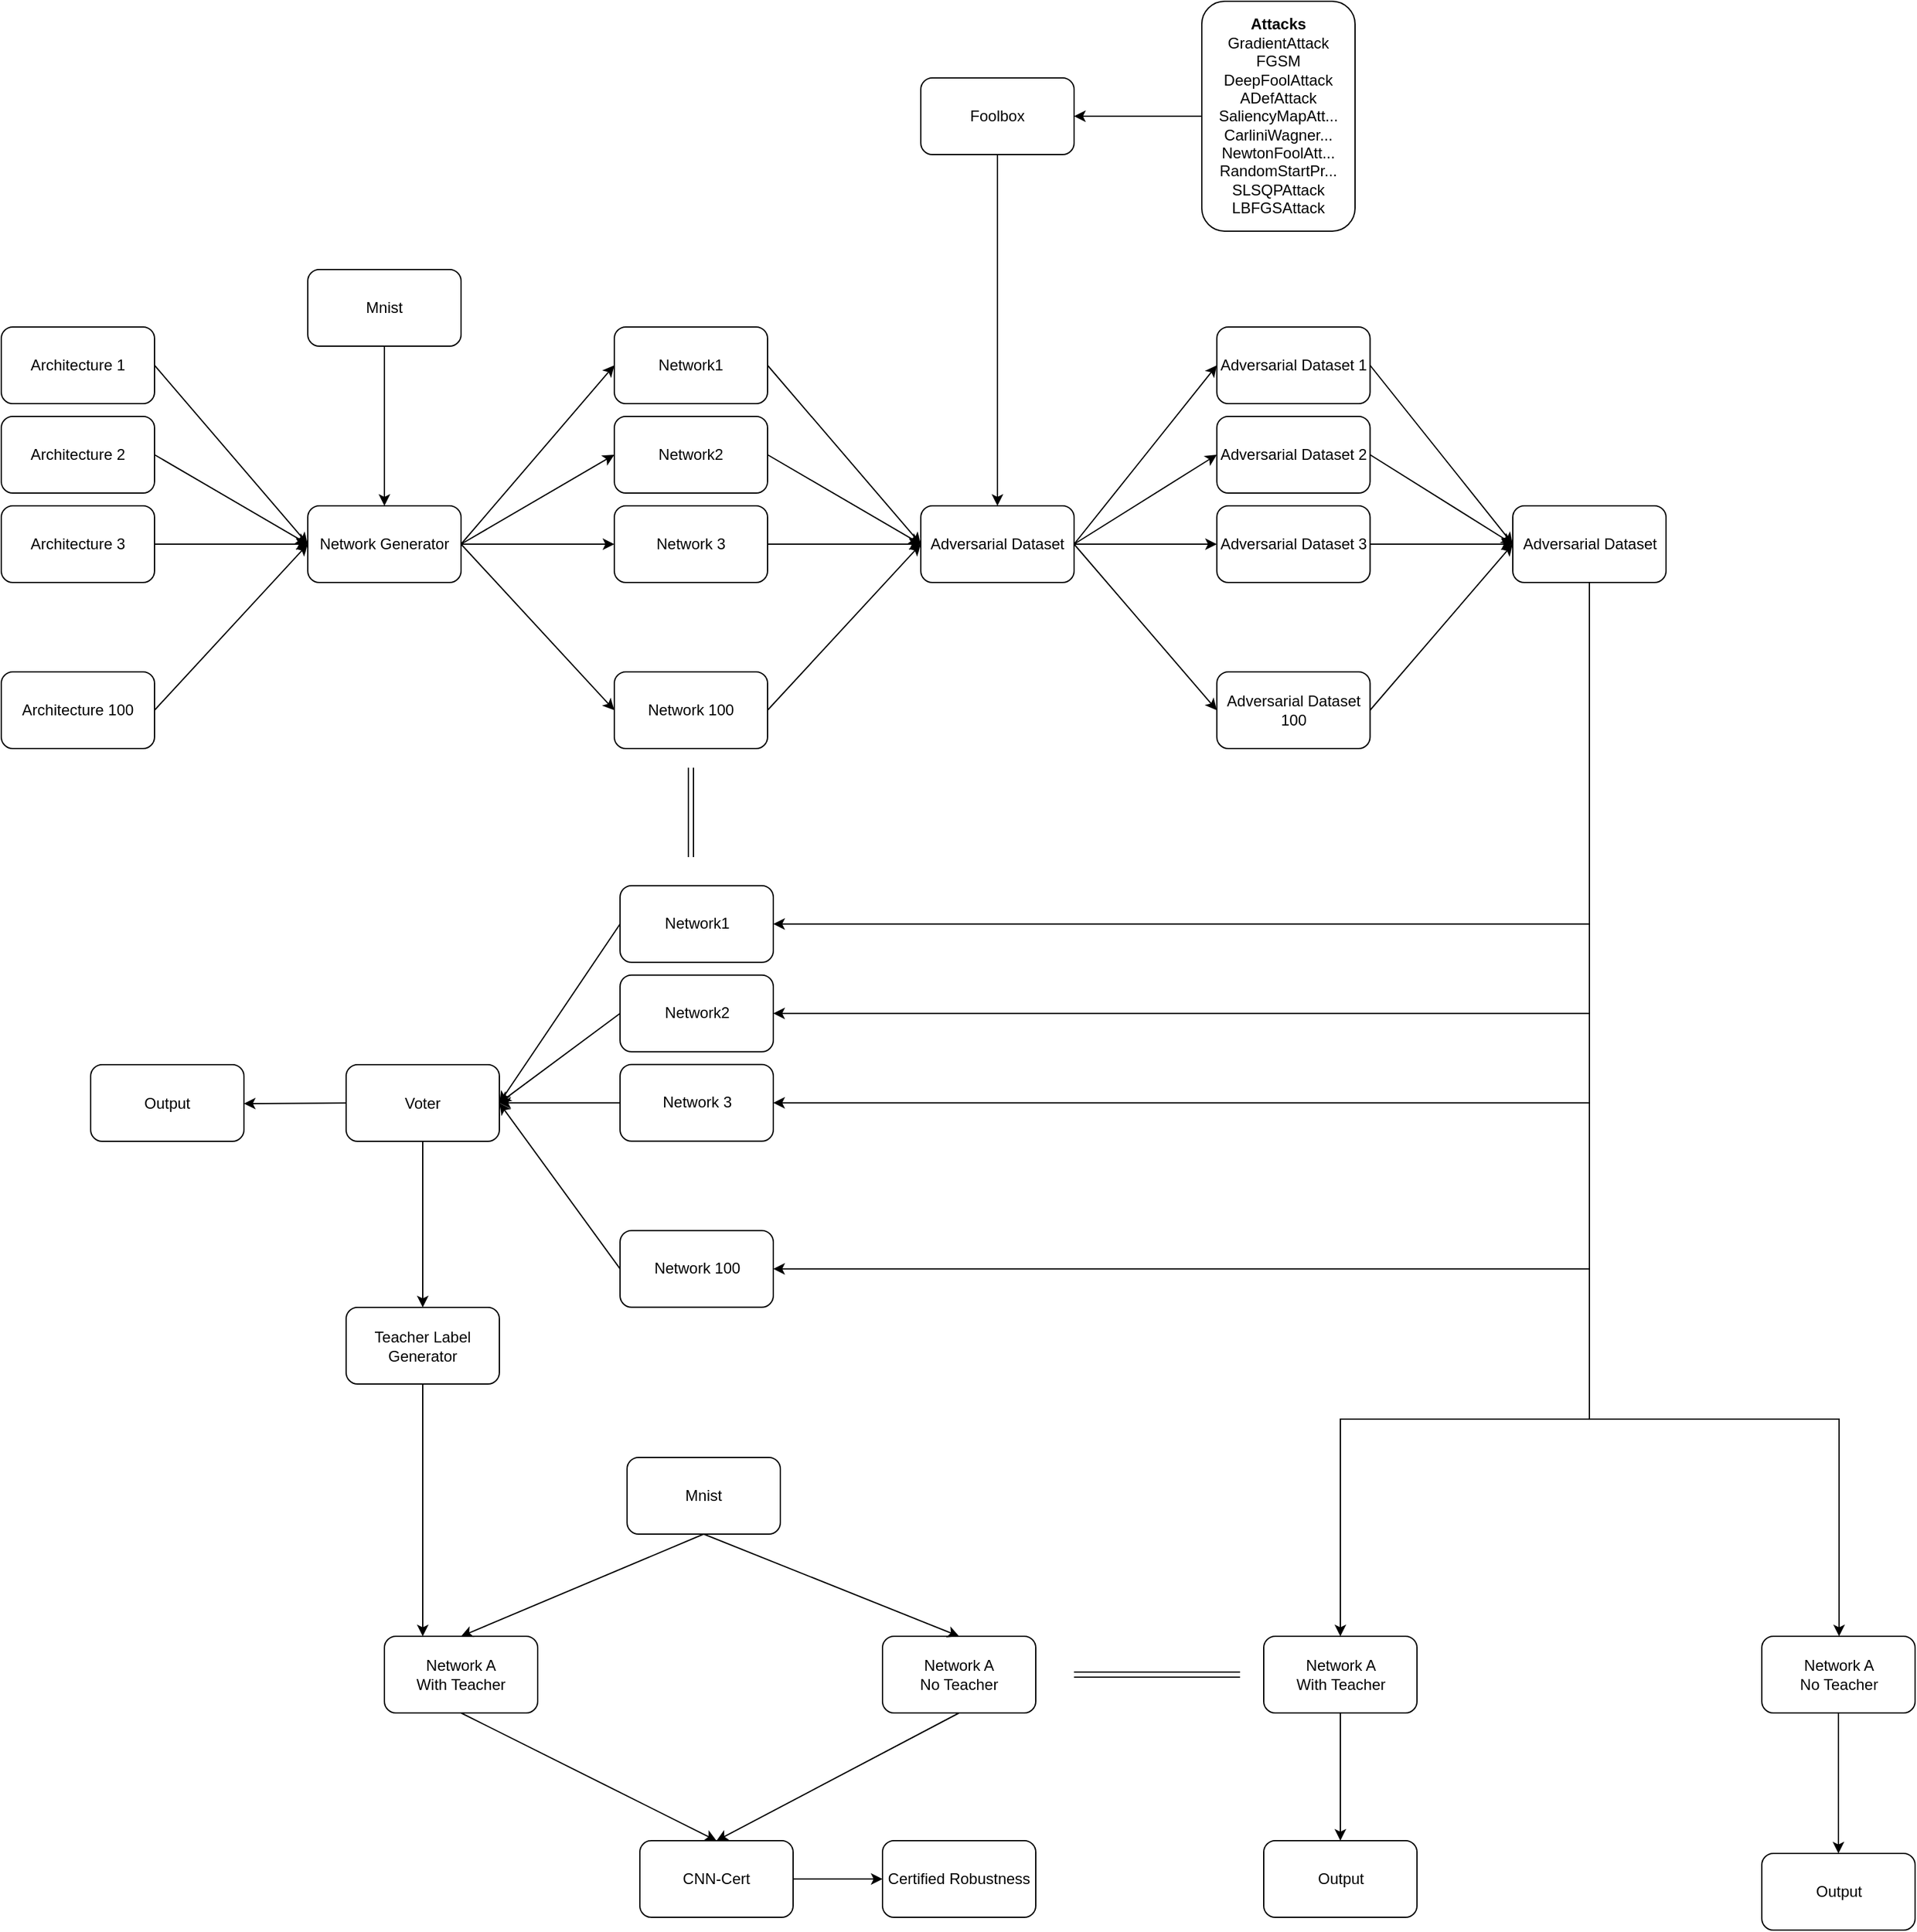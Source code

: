 <mxfile version="10.6.6" type="device"><diagram id="UOHZm5s_g6y7w3RETGkI" name="Page-1"><mxGraphModel dx="3135" dy="3093" grid="1" gridSize="10" guides="1" tooltips="1" connect="1" arrows="1" fold="1" page="1" pageScale="1" pageWidth="850" pageHeight="1100" math="0" shadow="0"><root><mxCell id="0"/><mxCell id="1" parent="0"/><mxCell id="AwwmPElMliud20esdZT8-2" value="Network Generator" style="rounded=1;whiteSpace=wrap;html=1;" vertex="1" parent="1"><mxGeometry x="180" y="285" width="120" height="60" as="geometry"/></mxCell><mxCell id="AwwmPElMliud20esdZT8-3" value="Network 100" style="rounded=1;whiteSpace=wrap;html=1;" vertex="1" parent="1"><mxGeometry x="420" y="415" width="120" height="60" as="geometry"/></mxCell><mxCell id="AwwmPElMliud20esdZT8-5" value="Network1" style="rounded=1;whiteSpace=wrap;html=1;" vertex="1" parent="1"><mxGeometry x="420" y="145" width="120" height="60" as="geometry"/></mxCell><mxCell id="AwwmPElMliud20esdZT8-6" value="Network2" style="rounded=1;whiteSpace=wrap;html=1;" vertex="1" parent="1"><mxGeometry x="420" y="215" width="120" height="60" as="geometry"/></mxCell><mxCell id="AwwmPElMliud20esdZT8-7" value="" style="endArrow=classic;html=1;exitX=1;exitY=0.5;exitDx=0;exitDy=0;entryX=0;entryY=0.5;entryDx=0;entryDy=0;" edge="1" parent="1" source="AwwmPElMliud20esdZT8-2" target="AwwmPElMliud20esdZT8-5"><mxGeometry width="50" height="50" relative="1" as="geometry"><mxPoint x="320" y="305" as="sourcePoint"/><mxPoint x="370" y="255" as="targetPoint"/></mxGeometry></mxCell><mxCell id="AwwmPElMliud20esdZT8-8" value="Network 3" style="rounded=1;whiteSpace=wrap;html=1;" vertex="1" parent="1"><mxGeometry x="420" y="285" width="120" height="60" as="geometry"/></mxCell><mxCell id="AwwmPElMliud20esdZT8-9" value="Architecture 100" style="rounded=1;whiteSpace=wrap;html=1;" vertex="1" parent="1"><mxGeometry x="-60" y="415" width="120" height="60" as="geometry"/></mxCell><mxCell id="AwwmPElMliud20esdZT8-10" value="Architecture 1" style="rounded=1;whiteSpace=wrap;html=1;" vertex="1" parent="1"><mxGeometry x="-60" y="145" width="120" height="60" as="geometry"/></mxCell><mxCell id="AwwmPElMliud20esdZT8-11" value="Architecture 2" style="rounded=1;whiteSpace=wrap;html=1;" vertex="1" parent="1"><mxGeometry x="-60" y="215" width="120" height="60" as="geometry"/></mxCell><mxCell id="AwwmPElMliud20esdZT8-12" value="Architecture 3" style="rounded=1;whiteSpace=wrap;html=1;" vertex="1" parent="1"><mxGeometry x="-60" y="285" width="120" height="60" as="geometry"/></mxCell><mxCell id="AwwmPElMliud20esdZT8-13" value="" style="endArrow=classic;html=1;exitX=1;exitY=0.5;exitDx=0;exitDy=0;entryX=0;entryY=0.5;entryDx=0;entryDy=0;" edge="1" parent="1" source="AwwmPElMliud20esdZT8-2" target="AwwmPElMliud20esdZT8-6"><mxGeometry width="50" height="50" relative="1" as="geometry"><mxPoint x="310" y="325" as="sourcePoint"/><mxPoint x="430" y="185" as="targetPoint"/></mxGeometry></mxCell><mxCell id="AwwmPElMliud20esdZT8-14" value="" style="endArrow=classic;html=1;exitX=1;exitY=0.5;exitDx=0;exitDy=0;entryX=0;entryY=0.5;entryDx=0;entryDy=0;" edge="1" parent="1" source="AwwmPElMliud20esdZT8-2" target="AwwmPElMliud20esdZT8-8"><mxGeometry width="50" height="50" relative="1" as="geometry"><mxPoint x="310" y="325" as="sourcePoint"/><mxPoint x="430" y="255" as="targetPoint"/></mxGeometry></mxCell><mxCell id="AwwmPElMliud20esdZT8-15" value="" style="endArrow=classic;html=1;exitX=1;exitY=0.5;exitDx=0;exitDy=0;entryX=0;entryY=0.5;entryDx=0;entryDy=0;" edge="1" parent="1" source="AwwmPElMliud20esdZT8-2" target="AwwmPElMliud20esdZT8-3"><mxGeometry width="50" height="50" relative="1" as="geometry"><mxPoint x="310" y="325" as="sourcePoint"/><mxPoint x="430" y="325" as="targetPoint"/></mxGeometry></mxCell><mxCell id="AwwmPElMliud20esdZT8-16" value="" style="endArrow=classic;html=1;exitX=1;exitY=0.5;exitDx=0;exitDy=0;entryX=0;entryY=0.5;entryDx=0;entryDy=0;" edge="1" parent="1" source="AwwmPElMliud20esdZT8-9" target="AwwmPElMliud20esdZT8-2"><mxGeometry width="50" height="50" relative="1" as="geometry"><mxPoint x="310" y="325" as="sourcePoint"/><mxPoint x="430" y="455" as="targetPoint"/></mxGeometry></mxCell><mxCell id="AwwmPElMliud20esdZT8-17" value="" style="endArrow=classic;html=1;exitX=1;exitY=0.5;exitDx=0;exitDy=0;entryX=0;entryY=0.5;entryDx=0;entryDy=0;" edge="1" parent="1" source="AwwmPElMliud20esdZT8-12" target="AwwmPElMliud20esdZT8-2"><mxGeometry width="50" height="50" relative="1" as="geometry"><mxPoint x="70" y="455" as="sourcePoint"/><mxPoint x="190" y="325" as="targetPoint"/></mxGeometry></mxCell><mxCell id="AwwmPElMliud20esdZT8-18" value="" style="endArrow=classic;html=1;exitX=1;exitY=0.5;exitDx=0;exitDy=0;entryX=0;entryY=0.5;entryDx=0;entryDy=0;" edge="1" parent="1" source="AwwmPElMliud20esdZT8-11" target="AwwmPElMliud20esdZT8-2"><mxGeometry width="50" height="50" relative="1" as="geometry"><mxPoint x="70" y="325" as="sourcePoint"/><mxPoint x="190" y="325" as="targetPoint"/></mxGeometry></mxCell><mxCell id="AwwmPElMliud20esdZT8-19" value="" style="endArrow=classic;html=1;exitX=1;exitY=0.5;exitDx=0;exitDy=0;entryX=0;entryY=0.5;entryDx=0;entryDy=0;" edge="1" parent="1" source="AwwmPElMliud20esdZT8-10" target="AwwmPElMliud20esdZT8-2"><mxGeometry width="50" height="50" relative="1" as="geometry"><mxPoint x="70" y="255" as="sourcePoint"/><mxPoint x="180" y="220" as="targetPoint"/></mxGeometry></mxCell><mxCell id="AwwmPElMliud20esdZT8-21" value="Adversarial Dataset" style="rounded=1;whiteSpace=wrap;html=1;" vertex="1" parent="1"><mxGeometry x="660" y="285" width="120" height="60" as="geometry"/></mxCell><mxCell id="AwwmPElMliud20esdZT8-22" value="" style="endArrow=classic;html=1;exitX=1;exitY=0.5;exitDx=0;exitDy=0;entryX=0;entryY=0.5;entryDx=0;entryDy=0;" edge="1" parent="1" source="AwwmPElMliud20esdZT8-5" target="AwwmPElMliud20esdZT8-21"><mxGeometry width="50" height="50" relative="1" as="geometry"><mxPoint x="310.176" y="324.941" as="sourcePoint"/><mxPoint x="430.176" y="184.941" as="targetPoint"/></mxGeometry></mxCell><mxCell id="AwwmPElMliud20esdZT8-23" value="" style="endArrow=classic;html=1;exitX=1;exitY=0.5;exitDx=0;exitDy=0;entryX=0;entryY=0.5;entryDx=0;entryDy=0;" edge="1" parent="1" source="AwwmPElMliud20esdZT8-6" target="AwwmPElMliud20esdZT8-21"><mxGeometry width="50" height="50" relative="1" as="geometry"><mxPoint x="550.176" y="184.941" as="sourcePoint"/><mxPoint x="750.176" y="324.941" as="targetPoint"/></mxGeometry></mxCell><mxCell id="AwwmPElMliud20esdZT8-24" value="" style="endArrow=classic;html=1;exitX=1;exitY=0.5;exitDx=0;exitDy=0;entryX=0;entryY=0.5;entryDx=0;entryDy=0;" edge="1" parent="1" source="AwwmPElMliud20esdZT8-8" target="AwwmPElMliud20esdZT8-21"><mxGeometry width="50" height="50" relative="1" as="geometry"><mxPoint x="550.176" y="255.529" as="sourcePoint"/><mxPoint x="690" y="380" as="targetPoint"/></mxGeometry></mxCell><mxCell id="AwwmPElMliud20esdZT8-25" value="" style="endArrow=classic;html=1;exitX=1;exitY=0.5;exitDx=0;exitDy=0;entryX=0;entryY=0.5;entryDx=0;entryDy=0;" edge="1" parent="1" source="AwwmPElMliud20esdZT8-3" target="AwwmPElMliud20esdZT8-21"><mxGeometry width="50" height="50" relative="1" as="geometry"><mxPoint x="550.176" y="324.941" as="sourcePoint"/><mxPoint x="750.176" y="324.941" as="targetPoint"/></mxGeometry></mxCell><mxCell id="AwwmPElMliud20esdZT8-26" value="Foolbox" style="rounded=1;whiteSpace=wrap;html=1;" vertex="1" parent="1"><mxGeometry x="660" y="-50" width="120" height="60" as="geometry"/></mxCell><mxCell id="AwwmPElMliud20esdZT8-27" value="&lt;div&gt;&lt;b&gt;Attacks&lt;/b&gt;&lt;br&gt;&lt;/div&gt;&lt;div&gt;GradientAttack&lt;/div&gt;FGSM&lt;br&gt;DeepFoolAttack&lt;br&gt;ADefAttack&lt;br&gt;SaliencyMapAtt...&lt;br&gt;CarliniWagner...&lt;br&gt;NewtonFoolAtt...&lt;br&gt;RandomStartPr...&lt;br&gt;SLSQPAttack&lt;br&gt;LBFGSAttack" style="rounded=1;whiteSpace=wrap;html=1;" vertex="1" parent="1"><mxGeometry x="880" y="-110" width="120" height="180" as="geometry"/></mxCell><mxCell id="AwwmPElMliud20esdZT8-28" value="" style="endArrow=classic;html=1;entryX=1;entryY=0.5;entryDx=0;entryDy=0;exitX=0;exitY=0.5;exitDx=0;exitDy=0;" edge="1" parent="1" source="AwwmPElMliud20esdZT8-27" target="AwwmPElMliud20esdZT8-26"><mxGeometry width="50" height="50" relative="1" as="geometry"><mxPoint x="870" y="50" as="sourcePoint"/><mxPoint x="670.235" y="324.941" as="targetPoint"/></mxGeometry></mxCell><mxCell id="AwwmPElMliud20esdZT8-29" value="" style="endArrow=classic;html=1;entryX=0.5;entryY=0;entryDx=0;entryDy=0;exitX=0.5;exitY=1;exitDx=0;exitDy=0;" edge="1" parent="1" source="AwwmPElMliud20esdZT8-26" target="AwwmPElMliud20esdZT8-21"><mxGeometry width="50" height="50" relative="1" as="geometry"><mxPoint x="890.235" y="49.647" as="sourcePoint"/><mxPoint x="790.235" y="49.647" as="targetPoint"/></mxGeometry></mxCell><mxCell id="AwwmPElMliud20esdZT8-30" value="" style="endArrow=classic;html=1;exitX=1;exitY=0.5;exitDx=0;exitDy=0;entryX=0;entryY=0.5;entryDx=0;entryDy=0;" edge="1" parent="1" source="AwwmPElMliud20esdZT8-21" target="AwwmPElMliud20esdZT8-32"><mxGeometry width="50" height="50" relative="1" as="geometry"><mxPoint x="550.235" y="184.941" as="sourcePoint"/><mxPoint x="870" y="180" as="targetPoint"/></mxGeometry></mxCell><mxCell id="AwwmPElMliud20esdZT8-31" value="Adversarial Dataset 100" style="rounded=1;whiteSpace=wrap;html=1;" vertex="1" parent="1"><mxGeometry x="891.765" y="415" width="120" height="60" as="geometry"/></mxCell><mxCell id="AwwmPElMliud20esdZT8-32" value="Adversarial Dataset 1" style="rounded=1;whiteSpace=wrap;html=1;" vertex="1" parent="1"><mxGeometry x="891.765" y="145" width="120" height="60" as="geometry"/></mxCell><mxCell id="AwwmPElMliud20esdZT8-33" value="Adversarial Dataset 2" style="rounded=1;whiteSpace=wrap;html=1;" vertex="1" parent="1"><mxGeometry x="891.765" y="215" width="120" height="60" as="geometry"/></mxCell><mxCell id="AwwmPElMliud20esdZT8-34" value="Adversarial Dataset 3" style="rounded=1;whiteSpace=wrap;html=1;" vertex="1" parent="1"><mxGeometry x="891.765" y="285" width="120" height="60" as="geometry"/></mxCell><mxCell id="AwwmPElMliud20esdZT8-35" value="" style="endArrow=classic;html=1;exitX=1;exitY=0.5;exitDx=0;exitDy=0;entryX=0;entryY=0.5;entryDx=0;entryDy=0;" edge="1" parent="1" source="AwwmPElMliud20esdZT8-21" target="AwwmPElMliud20esdZT8-33"><mxGeometry width="50" height="50" relative="1" as="geometry"><mxPoint x="790.235" y="324.941" as="sourcePoint"/><mxPoint x="902" y="184.941" as="targetPoint"/></mxGeometry></mxCell><mxCell id="AwwmPElMliud20esdZT8-36" value="" style="endArrow=classic;html=1;exitX=1;exitY=0.5;exitDx=0;exitDy=0;entryX=0;entryY=0.5;entryDx=0;entryDy=0;" edge="1" parent="1" source="AwwmPElMliud20esdZT8-21" target="AwwmPElMliud20esdZT8-34"><mxGeometry width="50" height="50" relative="1" as="geometry"><mxPoint x="790.235" y="324.941" as="sourcePoint"/><mxPoint x="902" y="255.529" as="targetPoint"/></mxGeometry></mxCell><mxCell id="AwwmPElMliud20esdZT8-37" value="" style="endArrow=classic;html=1;exitX=1;exitY=0.5;exitDx=0;exitDy=0;entryX=0;entryY=0.5;entryDx=0;entryDy=0;" edge="1" parent="1" source="AwwmPElMliud20esdZT8-21" target="AwwmPElMliud20esdZT8-31"><mxGeometry width="50" height="50" relative="1" as="geometry"><mxPoint x="800.235" y="334.941" as="sourcePoint"/><mxPoint x="912" y="265.529" as="targetPoint"/></mxGeometry></mxCell><mxCell id="AwwmPElMliud20esdZT8-48" style="edgeStyle=orthogonalEdgeStyle;rounded=0;orthogonalLoop=1;jettySize=auto;html=1;exitX=0.5;exitY=1;exitDx=0;exitDy=0;entryX=1;entryY=0.5;entryDx=0;entryDy=0;" edge="1" parent="1" source="AwwmPElMliud20esdZT8-38" target="AwwmPElMliud20esdZT8-45"><mxGeometry relative="1" as="geometry"/></mxCell><mxCell id="AwwmPElMliud20esdZT8-85" style="edgeStyle=orthogonalEdgeStyle;rounded=0;orthogonalLoop=1;jettySize=auto;html=1;exitX=0.5;exitY=1;exitDx=0;exitDy=0;entryX=0.5;entryY=0;entryDx=0;entryDy=0;" edge="1" parent="1" source="AwwmPElMliud20esdZT8-38" target="AwwmPElMliud20esdZT8-82"><mxGeometry relative="1" as="geometry"><Array as="points"><mxPoint x="1184" y="1000"/><mxPoint x="989" y="1000"/></Array></mxGeometry></mxCell><mxCell id="AwwmPElMliud20esdZT8-86" style="edgeStyle=orthogonalEdgeStyle;rounded=0;orthogonalLoop=1;jettySize=auto;html=1;exitX=0.5;exitY=1;exitDx=0;exitDy=0;" edge="1" parent="1" source="AwwmPElMliud20esdZT8-38" target="AwwmPElMliud20esdZT8-83"><mxGeometry relative="1" as="geometry"><Array as="points"><mxPoint x="1184" y="1000"/><mxPoint x="1379" y="1000"/></Array></mxGeometry></mxCell><mxCell id="AwwmPElMliud20esdZT8-38" value="Adversarial Dataset" style="rounded=1;whiteSpace=wrap;html=1;" vertex="1" parent="1"><mxGeometry x="1123.5" y="285" width="120" height="60" as="geometry"/></mxCell><mxCell id="AwwmPElMliud20esdZT8-39" value="" style="endArrow=classic;html=1;exitX=1;exitY=0.5;exitDx=0;exitDy=0;entryX=0;entryY=0.5;entryDx=0;entryDy=0;" edge="1" parent="1" source="AwwmPElMliud20esdZT8-32" target="AwwmPElMliud20esdZT8-38"><mxGeometry width="50" height="50" relative="1" as="geometry"><mxPoint x="789.706" y="324.941" as="sourcePoint"/><mxPoint x="901.471" y="184.941" as="targetPoint"/></mxGeometry></mxCell><mxCell id="AwwmPElMliud20esdZT8-40" value="" style="endArrow=classic;html=1;exitX=1;exitY=0.5;exitDx=0;exitDy=0;entryX=0;entryY=0.5;entryDx=0;entryDy=0;" edge="1" parent="1" source="AwwmPElMliud20esdZT8-33" target="AwwmPElMliud20esdZT8-38"><mxGeometry width="50" height="50" relative="1" as="geometry"><mxPoint x="1021.471" y="184.941" as="sourcePoint"/><mxPoint x="1080" y="340" as="targetPoint"/></mxGeometry></mxCell><mxCell id="AwwmPElMliud20esdZT8-41" value="" style="endArrow=classic;html=1;exitX=1;exitY=0.5;exitDx=0;exitDy=0;entryX=0;entryY=0.5;entryDx=0;entryDy=0;" edge="1" parent="1" source="AwwmPElMliud20esdZT8-34" target="AwwmPElMliud20esdZT8-38"><mxGeometry width="50" height="50" relative="1" as="geometry"><mxPoint x="1021.471" y="255.529" as="sourcePoint"/><mxPoint x="1120" y="360" as="targetPoint"/></mxGeometry></mxCell><mxCell id="AwwmPElMliud20esdZT8-42" value="" style="endArrow=classic;html=1;exitX=1;exitY=0.5;exitDx=0;exitDy=0;entryX=0;entryY=0.5;entryDx=0;entryDy=0;" edge="1" parent="1" source="AwwmPElMliud20esdZT8-31" target="AwwmPElMliud20esdZT8-38"><mxGeometry width="50" height="50" relative="1" as="geometry"><mxPoint x="1031.471" y="265.529" as="sourcePoint"/><mxPoint x="1175" y="334.941" as="targetPoint"/></mxGeometry></mxCell><mxCell id="AwwmPElMliud20esdZT8-43" value="" style="shape=link;html=1;" edge="1" parent="1"><mxGeometry width="50" height="50" relative="1" as="geometry"><mxPoint x="480" y="560" as="sourcePoint"/><mxPoint x="480" y="490" as="targetPoint"/></mxGeometry></mxCell><mxCell id="AwwmPElMliud20esdZT8-44" value="Network 100" style="rounded=1;whiteSpace=wrap;html=1;" vertex="1" parent="1"><mxGeometry x="424.5" y="852.353" width="120" height="60" as="geometry"/></mxCell><mxCell id="AwwmPElMliud20esdZT8-45" value="Network1" style="rounded=1;whiteSpace=wrap;html=1;" vertex="1" parent="1"><mxGeometry x="424.5" y="582.353" width="120" height="60" as="geometry"/></mxCell><mxCell id="AwwmPElMliud20esdZT8-46" value="Network2" style="rounded=1;whiteSpace=wrap;html=1;" vertex="1" parent="1"><mxGeometry x="424.5" y="652.353" width="120" height="60" as="geometry"/></mxCell><mxCell id="AwwmPElMliud20esdZT8-47" value="Network 3" style="rounded=1;whiteSpace=wrap;html=1;" vertex="1" parent="1"><mxGeometry x="424.5" y="722.353" width="120" height="60" as="geometry"/></mxCell><mxCell id="AwwmPElMliud20esdZT8-49" style="edgeStyle=orthogonalEdgeStyle;rounded=0;orthogonalLoop=1;jettySize=auto;html=1;exitX=0.5;exitY=1;exitDx=0;exitDy=0;entryX=1;entryY=0.5;entryDx=0;entryDy=0;" edge="1" parent="1" source="AwwmPElMliud20esdZT8-38" target="AwwmPElMliud20esdZT8-46"><mxGeometry relative="1" as="geometry"><mxPoint x="1193.235" y="355.529" as="sourcePoint"/><mxPoint x="554.412" y="622.588" as="targetPoint"/></mxGeometry></mxCell><mxCell id="AwwmPElMliud20esdZT8-50" style="edgeStyle=orthogonalEdgeStyle;rounded=0;orthogonalLoop=1;jettySize=auto;html=1;exitX=0.5;exitY=1;exitDx=0;exitDy=0;entryX=1;entryY=0.5;entryDx=0;entryDy=0;" edge="1" parent="1" source="AwwmPElMliud20esdZT8-38" target="AwwmPElMliud20esdZT8-47"><mxGeometry relative="1" as="geometry"><mxPoint x="1193.235" y="355.529" as="sourcePoint"/><mxPoint x="554.412" y="692" as="targetPoint"/></mxGeometry></mxCell><mxCell id="AwwmPElMliud20esdZT8-51" style="edgeStyle=orthogonalEdgeStyle;rounded=0;orthogonalLoop=1;jettySize=auto;html=1;exitX=0.5;exitY=1;exitDx=0;exitDy=0;entryX=1;entryY=0.5;entryDx=0;entryDy=0;" edge="1" parent="1" source="AwwmPElMliud20esdZT8-38" target="AwwmPElMliud20esdZT8-44"><mxGeometry relative="1" as="geometry"><mxPoint x="1193.235" y="355.529" as="sourcePoint"/><mxPoint x="554.412" y="762.588" as="targetPoint"/></mxGeometry></mxCell><mxCell id="AwwmPElMliud20esdZT8-52" value="Voter" style="rounded=1;whiteSpace=wrap;html=1;" vertex="1" parent="1"><mxGeometry x="210" y="722.5" width="120" height="60" as="geometry"/></mxCell><mxCell id="AwwmPElMliud20esdZT8-54" value="" style="endArrow=classic;html=1;exitX=0;exitY=0.5;exitDx=0;exitDy=0;entryX=1;entryY=0.5;entryDx=0;entryDy=0;" edge="1" parent="1" source="AwwmPElMliud20esdZT8-46" target="AwwmPElMliud20esdZT8-52"><mxGeometry width="50" height="50" relative="1" as="geometry"><mxPoint x="309.706" y="324.941" as="sourcePoint"/><mxPoint x="429.706" y="455.529" as="targetPoint"/></mxGeometry></mxCell><mxCell id="AwwmPElMliud20esdZT8-55" value="" style="endArrow=classic;html=1;exitX=0;exitY=0.5;exitDx=0;exitDy=0;entryX=1;entryY=0.5;entryDx=0;entryDy=0;" edge="1" parent="1" source="AwwmPElMliud20esdZT8-45" target="AwwmPElMliud20esdZT8-52"><mxGeometry width="50" height="50" relative="1" as="geometry"><mxPoint x="309.706" y="324.941" as="sourcePoint"/><mxPoint x="429.706" y="455.529" as="targetPoint"/></mxGeometry></mxCell><mxCell id="AwwmPElMliud20esdZT8-56" value="" style="endArrow=classic;html=1;exitX=0;exitY=0.5;exitDx=0;exitDy=0;" edge="1" parent="1" source="AwwmPElMliud20esdZT8-47" target="AwwmPElMliud20esdZT8-52"><mxGeometry width="50" height="50" relative="1" as="geometry"><mxPoint x="434.412" y="692" as="sourcePoint"/><mxPoint x="340.294" y="762.588" as="targetPoint"/></mxGeometry></mxCell><mxCell id="AwwmPElMliud20esdZT8-57" value="" style="endArrow=classic;html=1;exitX=0;exitY=0.5;exitDx=0;exitDy=0;entryX=1;entryY=0.5;entryDx=0;entryDy=0;" edge="1" parent="1" source="AwwmPElMliud20esdZT8-44" target="AwwmPElMliud20esdZT8-52"><mxGeometry width="50" height="50" relative="1" as="geometry"><mxPoint x="434.412" y="762.588" as="sourcePoint"/><mxPoint x="340" y="762.534" as="targetPoint"/></mxGeometry></mxCell><mxCell id="AwwmPElMliud20esdZT8-58" value="" style="endArrow=classic;html=1;exitX=0.5;exitY=1;exitDx=0;exitDy=0;entryX=0.5;entryY=0;entryDx=0;entryDy=0;" edge="1" parent="1" source="AwwmPElMliud20esdZT8-52" target="AwwmPElMliud20esdZT8-60"><mxGeometry width="50" height="50" relative="1" as="geometry"><mxPoint x="299.912" y="847" as="sourcePoint"/><mxPoint x="270" y="900" as="targetPoint"/></mxGeometry></mxCell><mxCell id="AwwmPElMliud20esdZT8-59" value="" style="endArrow=classic;html=1;exitX=0;exitY=0.5;exitDx=0;exitDy=0;" edge="1" parent="1" source="AwwmPElMliud20esdZT8-52"><mxGeometry width="50" height="50" relative="1" as="geometry"><mxPoint x="280.294" y="792" as="sourcePoint"/><mxPoint x="130" y="753" as="targetPoint"/></mxGeometry></mxCell><mxCell id="AwwmPElMliud20esdZT8-60" value="Teacher Label Generator" style="rounded=1;whiteSpace=wrap;html=1;" vertex="1" parent="1"><mxGeometry x="210" y="912.5" width="120" height="60" as="geometry"/></mxCell><mxCell id="AwwmPElMliud20esdZT8-62" value="Output" style="rounded=1;whiteSpace=wrap;html=1;" vertex="1" parent="1"><mxGeometry x="10" y="722.5" width="120" height="60" as="geometry"/></mxCell><mxCell id="AwwmPElMliud20esdZT8-64" style="edgeStyle=orthogonalEdgeStyle;rounded=0;orthogonalLoop=1;jettySize=auto;html=1;exitX=0.5;exitY=1;exitDx=0;exitDy=0;entryX=0.5;entryY=0;entryDx=0;entryDy=0;" edge="1" parent="1" source="AwwmPElMliud20esdZT8-63" target="AwwmPElMliud20esdZT8-2"><mxGeometry relative="1" as="geometry"/></mxCell><mxCell id="AwwmPElMliud20esdZT8-63" value="Mnist" style="rounded=1;whiteSpace=wrap;html=1;" vertex="1" parent="1"><mxGeometry x="180" y="100" width="120" height="60" as="geometry"/></mxCell><mxCell id="AwwmPElMliud20esdZT8-65" value="Mnist" style="rounded=1;whiteSpace=wrap;html=1;" vertex="1" parent="1"><mxGeometry x="430" y="1030" width="120" height="60" as="geometry"/></mxCell><mxCell id="AwwmPElMliud20esdZT8-66" value="&lt;div&gt;Network A&lt;br&gt;&lt;/div&gt;With Teacher" style="rounded=1;whiteSpace=wrap;html=1;" vertex="1" parent="1"><mxGeometry x="240" y="1170" width="120" height="60" as="geometry"/></mxCell><mxCell id="AwwmPElMliud20esdZT8-67" value="Network A&lt;br&gt;No Teacher" style="rounded=1;whiteSpace=wrap;html=1;" vertex="1" parent="1"><mxGeometry x="630" y="1170" width="120" height="60" as="geometry"/></mxCell><mxCell id="AwwmPElMliud20esdZT8-68" value="" style="endArrow=classic;html=1;entryX=0.5;entryY=0;entryDx=0;entryDy=0;exitX=0.5;exitY=1;exitDx=0;exitDy=0;" edge="1" parent="1" source="AwwmPElMliud20esdZT8-65" target="AwwmPElMliud20esdZT8-66"><mxGeometry width="50" height="50" relative="1" as="geometry"><mxPoint x="520" y="1140" as="sourcePoint"/><mxPoint x="489.294" y="1220.588" as="targetPoint"/></mxGeometry></mxCell><mxCell id="AwwmPElMliud20esdZT8-69" value="" style="endArrow=classic;html=1;exitX=0.5;exitY=1;exitDx=0;exitDy=0;entryX=0.25;entryY=0;entryDx=0;entryDy=0;" edge="1" parent="1" source="AwwmPElMliud20esdZT8-60" target="AwwmPElMliud20esdZT8-66"><mxGeometry width="50" height="50" relative="1" as="geometry"><mxPoint x="290.294" y="802" as="sourcePoint"/><mxPoint x="290.294" y="932.588" as="targetPoint"/></mxGeometry></mxCell><mxCell id="AwwmPElMliud20esdZT8-70" value="" style="endArrow=classic;html=1;exitX=0.5;exitY=1;exitDx=0;exitDy=0;entryX=0.5;entryY=0;entryDx=0;entryDy=0;" edge="1" parent="1" source="AwwmPElMliud20esdZT8-65" target="AwwmPElMliud20esdZT8-67"><mxGeometry width="50" height="50" relative="1" as="geometry"><mxPoint x="280.294" y="982.588" as="sourcePoint"/><mxPoint x="280.294" y="1180.235" as="targetPoint"/></mxGeometry></mxCell><mxCell id="AwwmPElMliud20esdZT8-78" style="edgeStyle=orthogonalEdgeStyle;rounded=0;orthogonalLoop=1;jettySize=auto;html=1;exitX=1;exitY=0.5;exitDx=0;exitDy=0;entryX=0;entryY=0.5;entryDx=0;entryDy=0;" edge="1" parent="1" source="AwwmPElMliud20esdZT8-72" target="AwwmPElMliud20esdZT8-73"><mxGeometry relative="1" as="geometry"/></mxCell><mxCell id="AwwmPElMliud20esdZT8-72" value="CNN-Cert" style="rounded=1;whiteSpace=wrap;html=1;" vertex="1" parent="1"><mxGeometry x="440" y="1330" width="120" height="60" as="geometry"/></mxCell><mxCell id="AwwmPElMliud20esdZT8-73" value="Certified Robustness" style="rounded=1;whiteSpace=wrap;html=1;" vertex="1" parent="1"><mxGeometry x="630" y="1330" width="120" height="60" as="geometry"/></mxCell><mxCell id="AwwmPElMliud20esdZT8-76" value="" style="endArrow=classic;html=1;entryX=0.5;entryY=0;entryDx=0;entryDy=0;exitX=0.5;exitY=1;exitDx=0;exitDy=0;" edge="1" parent="1" source="AwwmPElMliud20esdZT8-66" target="AwwmPElMliud20esdZT8-72"><mxGeometry width="50" height="50" relative="1" as="geometry"><mxPoint x="500.294" y="1100.235" as="sourcePoint"/><mxPoint x="309.706" y="1180.235" as="targetPoint"/></mxGeometry></mxCell><mxCell id="AwwmPElMliud20esdZT8-77" value="" style="endArrow=classic;html=1;exitX=0.5;exitY=1;exitDx=0;exitDy=0;entryX=0.5;entryY=0;entryDx=0;entryDy=0;" edge="1" parent="1" source="AwwmPElMliud20esdZT8-67" target="AwwmPElMliud20esdZT8-72"><mxGeometry width="50" height="50" relative="1" as="geometry"><mxPoint x="500.294" y="1100.235" as="sourcePoint"/><mxPoint x="700.294" y="1180.235" as="targetPoint"/></mxGeometry></mxCell><mxCell id="AwwmPElMliud20esdZT8-79" value="Output" style="rounded=1;whiteSpace=wrap;html=1;" vertex="1" parent="1"><mxGeometry x="928.5" y="1330" width="120" height="60" as="geometry"/></mxCell><mxCell id="AwwmPElMliud20esdZT8-81" value="" style="shape=link;html=1;" edge="1" parent="1"><mxGeometry width="50" height="50" relative="1" as="geometry"><mxPoint x="779.941" y="1200" as="sourcePoint"/><mxPoint x="909.941" y="1200" as="targetPoint"/></mxGeometry></mxCell><mxCell id="AwwmPElMliud20esdZT8-87" style="edgeStyle=orthogonalEdgeStyle;rounded=0;orthogonalLoop=1;jettySize=auto;html=1;exitX=0.5;exitY=1;exitDx=0;exitDy=0;" edge="1" parent="1" source="AwwmPElMliud20esdZT8-82" target="AwwmPElMliud20esdZT8-79"><mxGeometry relative="1" as="geometry"/></mxCell><mxCell id="AwwmPElMliud20esdZT8-82" value="&lt;div&gt;Network A&lt;br&gt;&lt;/div&gt;With Teacher" style="rounded=1;whiteSpace=wrap;html=1;" vertex="1" parent="1"><mxGeometry x="928.5" y="1170" width="120" height="60" as="geometry"/></mxCell><mxCell id="AwwmPElMliud20esdZT8-88" style="edgeStyle=orthogonalEdgeStyle;rounded=0;orthogonalLoop=1;jettySize=auto;html=1;entryX=0.5;entryY=0;entryDx=0;entryDy=0;" edge="1" parent="1" source="AwwmPElMliud20esdZT8-83" target="AwwmPElMliud20esdZT8-84"><mxGeometry relative="1" as="geometry"/></mxCell><mxCell id="AwwmPElMliud20esdZT8-83" value="Network A&lt;br&gt;No Teacher" style="rounded=1;whiteSpace=wrap;html=1;" vertex="1" parent="1"><mxGeometry x="1318.5" y="1170" width="120" height="60" as="geometry"/></mxCell><mxCell id="AwwmPElMliud20esdZT8-84" value="Output" style="rounded=1;whiteSpace=wrap;html=1;" vertex="1" parent="1"><mxGeometry x="1318.5" y="1340" width="120" height="60" as="geometry"/></mxCell></root></mxGraphModel></diagram></mxfile>